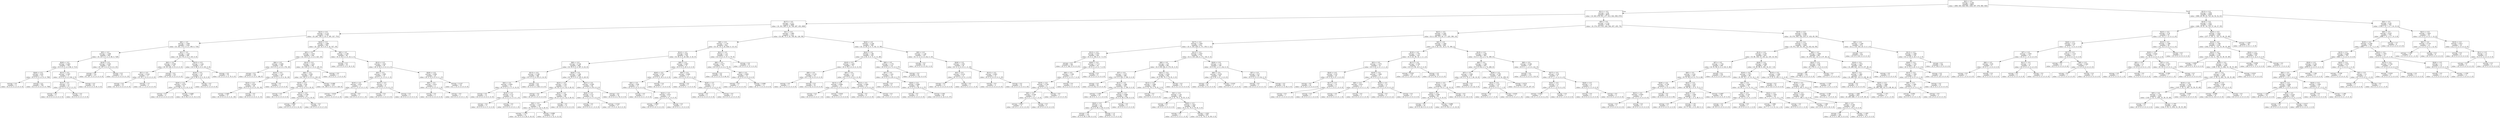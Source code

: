 digraph Tree {
node [shape=box] ;
0 [label="X[2] <= 0.5\nentropy = 3.169\nsamples = 8663\nvalue = [999, 945, 928, 956, 1000, 957, 978, 960, 940]"] ;
1 [label="X[11] <= 0.5\nentropy = 2.94\nsamples = 6635\nvalue = [0, 925, 878, 931, 277, 913, 924, 908, 879]"] ;
0 -> 1 [labeldistance=2.5, labelangle=45, headlabel="True"] ;
2 [label="X[17] <= 0.5\nentropy = 2.511\nsamples = 2889\nvalue = [0, 351, 265, 0, 35, 709, 267, 453, 809]"] ;
1 -> 2 ;
3 [label="X[23] <= 0.5\nentropy = 2.135\nsamples = 1748\nvalue = [0, 283, 190, 0, 10, 0, 185, 327, 753]"] ;
2 -> 3 ;
4 [label="X[8] <= 0.5\nentropy = 1.648\nsamples = 1244\nvalue = [0, 163, 174, 0, 4, 0, 169, 0, 734]"] ;
3 -> 4 ;
5 [label="X[5] <= 0.5\nentropy = 1.009\nsamples = 945\nvalue = [0, 147, 0, 0, 4, 0, 66, 0, 728]"] ;
4 -> 5 ;
6 [label="X[20] <= 0.5\nentropy = 0.463\nsamples = 783\nvalue = [0, 0, 0, 0, 4, 0, 66, 0, 713]"] ;
5 -> 6 ;
7 [label="X[26] <= 0.5\nentropy = 0.05\nsamples = 712\nvalue = [0, 0, 0, 0, 4, 0, 0, 0, 708]"] ;
6 -> 7 ;
8 [label="entropy = 0.0\nsamples = 4\nvalue = [0, 0, 0, 0, 4, 0, 0, 0, 0]"] ;
7 -> 8 ;
9 [label="entropy = 0.0\nsamples = 708\nvalue = [0, 0, 0, 0, 0, 0, 0, 0, 708]"] ;
7 -> 9 ;
10 [label="X[13] <= 0.5\nentropy = 0.367\nsamples = 71\nvalue = [0, 0, 0, 0, 0, 0, 66, 0, 5]"] ;
6 -> 10 ;
11 [label="X[15] <= 0.5\nentropy = 1.0\nsamples = 10\nvalue = [0, 0, 0, 0, 0, 0, 5, 0, 5]"] ;
10 -> 11 ;
12 [label="entropy = 0.0\nsamples = 5\nvalue = [0, 0, 0, 0, 0, 0, 0, 0, 5]"] ;
11 -> 12 ;
13 [label="entropy = 0.0\nsamples = 5\nvalue = [0, 0, 0, 0, 0, 0, 5, 0, 0]"] ;
11 -> 13 ;
14 [label="entropy = 0.0\nsamples = 61\nvalue = [0, 0, 0, 0, 0, 0, 61, 0, 0]"] ;
10 -> 14 ;
15 [label="X[19] <= 0.5\nentropy = 0.445\nsamples = 162\nvalue = [0, 147, 0, 0, 0, 0, 0, 0, 15]"] ;
5 -> 15 ;
16 [label="entropy = 0.0\nsamples = 147\nvalue = [0, 147, 0, 0, 0, 0, 0, 0, 0]"] ;
15 -> 16 ;
17 [label="entropy = 0.0\nsamples = 15\nvalue = [0, 0, 0, 0, 0, 0, 0, 0, 15]"] ;
15 -> 17 ;
18 [label="X[3] <= 0.5\nentropy = 1.323\nsamples = 299\nvalue = [0, 16, 174, 0, 0, 0, 103, 0, 6]"] ;
4 -> 18 ;
19 [label="X[4] <= 0.5\nentropy = 0.508\nsamples = 142\nvalue = [0, 16, 126, 0, 0, 0, 0, 0, 0]"] ;
18 -> 19 ;
20 [label="X[1] <= 0.5\nentropy = 0.323\nsamples = 17\nvalue = [0, 16, 1, 0, 0, 0, 0, 0, 0]"] ;
19 -> 20 ;
21 [label="entropy = 0.0\nsamples = 15\nvalue = [0, 15, 0, 0, 0, 0, 0, 0, 0]"] ;
20 -> 21 ;
22 [label="entropy = 1.0\nsamples = 2\nvalue = [0, 1, 1, 0, 0, 0, 0, 0, 0]"] ;
20 -> 22 ;
23 [label="entropy = 0.0\nsamples = 125\nvalue = [0, 0, 125, 0, 0, 0, 0, 0, 0]"] ;
19 -> 23 ;
24 [label="X[15] <= 0.5\nentropy = 1.102\nsamples = 157\nvalue = [0, 0, 48, 0, 0, 0, 103, 0, 6]"] ;
18 -> 24 ;
25 [label="X[19] <= 0.5\nentropy = 1.27\nsamples = 87\nvalue = [0, 0, 48, 0, 0, 0, 33, 0, 6]"] ;
24 -> 25 ;
26 [label="X[26] <= 0.5\nentropy = 0.975\nsamples = 81\nvalue = [0, 0, 48, 0, 0, 0, 33, 0, 0]"] ;
25 -> 26 ;
27 [label="entropy = 0.0\nsamples = 4\nvalue = [0, 0, 4, 0, 0, 0, 0, 0, 0]"] ;
26 -> 27 ;
28 [label="entropy = 0.985\nsamples = 77\nvalue = [0, 0, 44, 0, 0, 0, 33, 0, 0]"] ;
26 -> 28 ;
29 [label="entropy = 0.0\nsamples = 6\nvalue = [0, 0, 0, 0, 0, 0, 0, 0, 6]"] ;
25 -> 29 ;
30 [label="entropy = 0.0\nsamples = 70\nvalue = [0, 0, 0, 0, 0, 0, 70, 0, 0]"] ;
24 -> 30 ;
31 [label="X[20] <= 0.5\nentropy = 1.468\nsamples = 504\nvalue = [0, 120, 16, 0, 6, 0, 16, 327, 19]"] ;
3 -> 31 ;
32 [label="X[5] <= 0.5\nentropy = 1.074\nsamples = 458\nvalue = [0, 116, 0, 0, 3, 0, 0, 323, 16]"] ;
31 -> 32 ;
33 [label="X[6] <= 0.5\nentropy = 0.489\nsamples = 196\nvalue = [0, 0, 0, 0, 2, 0, 0, 178, 16]"] ;
32 -> 33 ;
34 [label="entropy = 0.0\nsamples = 146\nvalue = [0, 0, 0, 0, 0, 0, 0, 146, 0]"] ;
33 -> 34 ;
35 [label="X[10] <= 0.5\nentropy = 1.124\nsamples = 50\nvalue = [0, 0, 0, 0, 2, 0, 0, 32, 16]"] ;
33 -> 35 ;
36 [label="X[24] <= 0.5\nentropy = 0.918\nsamples = 48\nvalue = [0, 0, 0, 0, 0, 0, 0, 32, 16]"] ;
35 -> 36 ;
37 [label="entropy = 0.987\nsamples = 37\nvalue = [0, 0, 0, 0, 0, 0, 0, 21, 16]"] ;
36 -> 37 ;
38 [label="entropy = 0.0\nsamples = 11\nvalue = [0, 0, 0, 0, 0, 0, 0, 11, 0]"] ;
36 -> 38 ;
39 [label="entropy = 0.0\nsamples = 2\nvalue = [0, 0, 0, 0, 2, 0, 0, 0, 0]"] ;
35 -> 39 ;
40 [label="X[14] <= 0.5\nentropy = 1.023\nsamples = 262\nvalue = [0, 116, 0, 0, 1, 0, 0, 145, 0]"] ;
32 -> 40 ;
41 [label="X[6] <= 0.5\nentropy = 0.991\nsamples = 261\nvalue = [0, 116, 0, 0, 0, 0, 0, 145, 0]"] ;
40 -> 41 ;
42 [label="X[19] <= 0.5\nentropy = 0.84\nsamples = 26\nvalue = [0, 7, 0, 0, 0, 0, 0, 19, 0]"] ;
41 -> 42 ;
43 [label="entropy = 0.0\nsamples = 1\nvalue = [0, 1, 0, 0, 0, 0, 0, 0, 0]"] ;
42 -> 43 ;
44 [label="X[15] <= 0.5\nentropy = 0.795\nsamples = 25\nvalue = [0, 6, 0, 0, 0, 0, 0, 19, 0]"] ;
42 -> 44 ;
45 [label="entropy = 0.881\nsamples = 20\nvalue = [0, 6, 0, 0, 0, 0, 0, 14, 0]"] ;
44 -> 45 ;
46 [label="entropy = 0.0\nsamples = 5\nvalue = [0, 0, 0, 0, 0, 0, 0, 5, 0]"] ;
44 -> 46 ;
47 [label="entropy = 0.996\nsamples = 235\nvalue = [0, 109, 0, 0, 0, 0, 0, 126, 0]"] ;
41 -> 47 ;
48 [label="entropy = 0.0\nsamples = 1\nvalue = [0, 0, 0, 0, 1, 0, 0, 0, 0]"] ;
40 -> 48 ;
49 [label="X[8] <= 0.5\nentropy = 2.186\nsamples = 46\nvalue = [0, 4, 16, 0, 3, 0, 16, 4, 3]"] ;
31 -> 49 ;
50 [label="entropy = 0.0\nsamples = 16\nvalue = [0, 0, 0, 0, 0, 0, 16, 0, 0]"] ;
49 -> 50 ;
51 [label="X[12] <= 0.5\nentropy = 1.923\nsamples = 30\nvalue = [0, 4, 16, 0, 3, 0, 0, 4, 3]"] ;
49 -> 51 ;
52 [label="X[5] <= 0.5\nentropy = 1.895\nsamples = 10\nvalue = [0, 0, 1, 0, 3, 0, 0, 3, 3]"] ;
51 -> 52 ;
53 [label="X[10] <= 0.5\nentropy = 0.811\nsamples = 4\nvalue = [0, 0, 1, 0, 0, 0, 0, 3, 0]"] ;
52 -> 53 ;
54 [label="entropy = 0.918\nsamples = 3\nvalue = [0, 0, 1, 0, 0, 0, 0, 2, 0]"] ;
53 -> 54 ;
55 [label="entropy = 0.0\nsamples = 1\nvalue = [0, 0, 0, 0, 0, 0, 0, 1, 0]"] ;
53 -> 55 ;
56 [label="X[15] <= 0.5\nentropy = 1.0\nsamples = 6\nvalue = [0, 0, 0, 0, 3, 0, 0, 0, 3]"] ;
52 -> 56 ;
57 [label="entropy = 0.0\nsamples = 3\nvalue = [0, 0, 0, 0, 3, 0, 0, 0, 0]"] ;
56 -> 57 ;
58 [label="entropy = 0.0\nsamples = 3\nvalue = [0, 0, 0, 0, 0, 0, 0, 0, 3]"] ;
56 -> 58 ;
59 [label="X[26] <= 0.5\nentropy = 0.992\nsamples = 20\nvalue = [0, 4, 15, 0, 0, 0, 0, 1, 0]"] ;
51 -> 59 ;
60 [label="X[9] <= 0.5\nentropy = 0.811\nsamples = 4\nvalue = [0, 3, 0, 0, 0, 0, 0, 1, 0]"] ;
59 -> 60 ;
61 [label="entropy = 0.0\nsamples = 3\nvalue = [0, 3, 0, 0, 0, 0, 0, 0, 0]"] ;
60 -> 61 ;
62 [label="entropy = 0.0\nsamples = 1\nvalue = [0, 0, 0, 0, 0, 0, 0, 1, 0]"] ;
60 -> 62 ;
63 [label="entropy = 0.337\nsamples = 16\nvalue = [0, 1, 15, 0, 0, 0, 0, 0, 0]"] ;
59 -> 63 ;
64 [label="X[1] <= 0.5\nentropy = 1.885\nsamples = 1141\nvalue = [0, 68, 75, 0, 25, 709, 82, 126, 56]"] ;
2 -> 64 ;
65 [label="X[9] <= 0.5\nentropy = 1.176\nsamples = 841\nvalue = [0, 55, 10, 0, 25, 638, 0, 113, 0]"] ;
64 -> 65 ;
66 [label="X[14] <= 0.5\nentropy = 0.94\nsamples = 726\nvalue = [0, 55, 2, 0, 25, 601, 0, 43, 0]"] ;
65 -> 66 ;
67 [label="X[8] <= 0.5\nentropy = 0.726\nsamples = 695\nvalue = [0, 55, 0, 0, 0, 597, 0, 43, 0]"] ;
66 -> 67 ;
68 [label="X[13] <= 0.5\nentropy = 0.188\nsamples = 486\nvalue = [0, 0, 0, 0, 0, 472, 0, 14, 0]"] ;
67 -> 68 ;
69 [label="X[4] <= 0.5\nentropy = 0.993\nsamples = 31\nvalue = [0, 0, 0, 0, 0, 17, 0, 14, 0]"] ;
68 -> 69 ;
70 [label="entropy = 0.0\nsamples = 13\nvalue = [0, 0, 0, 0, 0, 0, 0, 13, 0]"] ;
69 -> 70 ;
71 [label="X[19] <= 0.5\nentropy = 0.31\nsamples = 18\nvalue = [0, 0, 0, 0, 0, 17, 0, 1, 0]"] ;
69 -> 71 ;
72 [label="entropy = 0.0\nsamples = 17\nvalue = [0, 0, 0, 0, 0, 17, 0, 0, 0]"] ;
71 -> 72 ;
73 [label="entropy = 0.0\nsamples = 1\nvalue = [0, 0, 0, 0, 0, 0, 0, 1, 0]"] ;
71 -> 73 ;
74 [label="entropy = 0.0\nsamples = 455\nvalue = [0, 0, 0, 0, 0, 455, 0, 0, 0]"] ;
68 -> 74 ;
75 [label="X[20] <= 0.5\nentropy = 1.346\nsamples = 209\nvalue = [0, 55, 0, 0, 0, 125, 0, 29, 0]"] ;
67 -> 75 ;
76 [label="X[23] <= 0.5\nentropy = 1.527\nsamples = 115\nvalue = [0, 54, 0, 0, 0, 32, 0, 29, 0]"] ;
75 -> 76 ;
77 [label="entropy = 0.0\nsamples = 27\nvalue = [0, 27, 0, 0, 0, 0, 0, 0, 0]"] ;
76 -> 77 ;
78 [label="X[25] <= 0.5\nentropy = 1.581\nsamples = 88\nvalue = [0, 27, 0, 0, 0, 32, 0, 29, 0]"] ;
76 -> 78 ;
79 [label="X[4] <= 0.5\nentropy = 1.518\nsamples = 76\nvalue = [0, 15, 0, 0, 0, 32, 0, 29, 0]"] ;
78 -> 79 ;
80 [label="entropy = 1.574\nsamples = 51\nvalue = [0, 15, 0, 0, 0, 20, 0, 16, 0]"] ;
79 -> 80 ;
81 [label="entropy = 0.999\nsamples = 25\nvalue = [0, 0, 0, 0, 0, 12, 0, 13, 0]"] ;
79 -> 81 ;
82 [label="entropy = 0.0\nsamples = 12\nvalue = [0, 12, 0, 0, 0, 0, 0, 0, 0]"] ;
78 -> 82 ;
83 [label="X[21] <= 0.5\nentropy = 0.085\nsamples = 94\nvalue = [0, 1, 0, 0, 0, 93, 0, 0, 0]"] ;
75 -> 83 ;
84 [label="X[26] <= 0.5\nentropy = 0.31\nsamples = 18\nvalue = [0, 1, 0, 0, 0, 17, 0, 0, 0]"] ;
83 -> 84 ;
85 [label="entropy = 0.0\nsamples = 1\nvalue = [0, 0, 0, 0, 0, 1, 0, 0, 0]"] ;
84 -> 85 ;
86 [label="entropy = 0.323\nsamples = 17\nvalue = [0, 1, 0, 0, 0, 16, 0, 0, 0]"] ;
84 -> 86 ;
87 [label="entropy = 0.0\nsamples = 76\nvalue = [0, 0, 0, 0, 0, 76, 0, 0, 0]"] ;
83 -> 87 ;
88 [label="X[8] <= 0.5\nentropy = 0.887\nsamples = 31\nvalue = [0, 0, 2, 0, 25, 4, 0, 0, 0]"] ;
66 -> 88 ;
89 [label="X[20] <= 0.5\nentropy = 0.722\nsamples = 20\nvalue = [0, 0, 0, 0, 16, 4, 0, 0, 0]"] ;
88 -> 89 ;
90 [label="X[4] <= 0.5\nentropy = 0.89\nsamples = 13\nvalue = [0, 0, 0, 0, 9, 4, 0, 0, 0]"] ;
89 -> 90 ;
91 [label="entropy = 0.0\nsamples = 1\nvalue = [0, 0, 0, 0, 0, 1, 0, 0, 0]"] ;
90 -> 91 ;
92 [label="X[22] <= 0.5\nentropy = 0.811\nsamples = 12\nvalue = [0, 0, 0, 0, 9, 3, 0, 0, 0]"] ;
90 -> 92 ;
93 [label="entropy = 0.845\nsamples = 11\nvalue = [0, 0, 0, 0, 8, 3, 0, 0, 0]"] ;
92 -> 93 ;
94 [label="entropy = 0.0\nsamples = 1\nvalue = [0, 0, 0, 0, 1, 0, 0, 0, 0]"] ;
92 -> 94 ;
95 [label="entropy = 0.0\nsamples = 7\nvalue = [0, 0, 0, 0, 7, 0, 0, 0, 0]"] ;
89 -> 95 ;
96 [label="X[5] <= 0.5\nentropy = 0.684\nsamples = 11\nvalue = [0, 0, 2, 0, 9, 0, 0, 0, 0]"] ;
88 -> 96 ;
97 [label="entropy = 0.0\nsamples = 7\nvalue = [0, 0, 0, 0, 7, 0, 0, 0, 0]"] ;
96 -> 97 ;
98 [label="X[26] <= 0.5\nentropy = 1.0\nsamples = 4\nvalue = [0, 0, 2, 0, 2, 0, 0, 0, 0]"] ;
96 -> 98 ;
99 [label="entropy = 0.0\nsamples = 2\nvalue = [0, 0, 2, 0, 0, 0, 0, 0, 0]"] ;
98 -> 99 ;
100 [label="entropy = 0.0\nsamples = 2\nvalue = [0, 0, 0, 0, 2, 0, 0, 0, 0]"] ;
98 -> 100 ;
101 [label="X[21] <= 0.5\nentropy = 1.23\nsamples = 115\nvalue = [0, 0, 8, 0, 0, 37, 0, 70, 0]"] ;
65 -> 101 ;
102 [label="X[8] <= 0.5\nentropy = 0.477\nsamples = 78\nvalue = [0, 0, 8, 0, 0, 0, 0, 70, 0]"] ;
101 -> 102 ;
103 [label="entropy = 0.0\nsamples = 64\nvalue = [0, 0, 0, 0, 0, 0, 0, 64, 0]"] ;
102 -> 103 ;
104 [label="X[4] <= 0.5\nentropy = 0.985\nsamples = 14\nvalue = [0, 0, 8, 0, 0, 0, 0, 6, 0]"] ;
102 -> 104 ;
105 [label="entropy = 0.0\nsamples = 1\nvalue = [0, 0, 1, 0, 0, 0, 0, 0, 0]"] ;
104 -> 105 ;
106 [label="entropy = 0.996\nsamples = 13\nvalue = [0, 0, 7, 0, 0, 0, 0, 6, 0]"] ;
104 -> 106 ;
107 [label="entropy = 0.0\nsamples = 37\nvalue = [0, 0, 0, 0, 0, 37, 0, 0, 0]"] ;
101 -> 107 ;
108 [label="X[20] <= 0.5\nentropy = 2.326\nsamples = 300\nvalue = [0, 13, 65, 0, 0, 71, 82, 13, 56]"] ;
64 -> 108 ;
109 [label="X[22] <= 0.5\nentropy = 1.88\nsamples = 193\nvalue = [0, 2, 61, 0, 0, 71, 0, 13, 46]"] ;
108 -> 109 ;
110 [label="X[18] <= 0.5\nentropy = 1.283\nsamples = 79\nvalue = [0, 2, 55, 0, 0, 0, 0, 13, 9]"] ;
109 -> 110 ;
111 [label="X[8] <= 0.5\nentropy = 0.135\nsamples = 53\nvalue = [0, 1, 52, 0, 0, 0, 0, 0, 0]"] ;
110 -> 111 ;
112 [label="entropy = 0.0\nsamples = 1\nvalue = [0, 1, 0, 0, 0, 0, 0, 0, 0]"] ;
111 -> 112 ;
113 [label="entropy = 0.0\nsamples = 52\nvalue = [0, 0, 52, 0, 0, 0, 0, 0, 0]"] ;
111 -> 113 ;
114 [label="X[5] <= 0.5\nentropy = 1.57\nsamples = 26\nvalue = [0, 1, 3, 0, 0, 0, 0, 13, 9]"] ;
110 -> 114 ;
115 [label="X[13] <= 0.5\nentropy = 0.696\nsamples = 16\nvalue = [0, 0, 3, 0, 0, 0, 0, 13, 0]"] ;
114 -> 115 ;
116 [label="entropy = 0.0\nsamples = 7\nvalue = [0, 0, 0, 0, 0, 0, 0, 7, 0]"] ;
115 -> 116 ;
117 [label="entropy = 0.918\nsamples = 9\nvalue = [0, 0, 3, 0, 0, 0, 0, 6, 0]"] ;
115 -> 117 ;
118 [label="X[12] <= 0.5\nentropy = 0.469\nsamples = 10\nvalue = [0, 1, 0, 0, 0, 0, 0, 0, 9]"] ;
114 -> 118 ;
119 [label="entropy = 0.0\nsamples = 9\nvalue = [0, 0, 0, 0, 0, 0, 0, 0, 9]"] ;
118 -> 119 ;
120 [label="entropy = 0.0\nsamples = 1\nvalue = [0, 1, 0, 0, 0, 0, 0, 0, 0]"] ;
118 -> 120 ;
121 [label="X[9] <= 0.5\nentropy = 1.176\nsamples = 114\nvalue = [0, 0, 6, 0, 0, 71, 0, 0, 37]"] ;
109 -> 121 ;
122 [label="X[7] <= 0.5\nentropy = 1.321\nsamples = 72\nvalue = [0, 0, 6, 0, 0, 29, 0, 0, 37]"] ;
121 -> 122 ;
123 [label="entropy = 0.0\nsamples = 6\nvalue = [0, 0, 6, 0, 0, 0, 0, 0, 0]"] ;
122 -> 123 ;
124 [label="X[26] <= 0.5\nentropy = 0.989\nsamples = 66\nvalue = [0, 0, 0, 0, 0, 29, 0, 0, 37]"] ;
122 -> 124 ;
125 [label="entropy = 0.0\nsamples = 6\nvalue = [0, 0, 0, 0, 0, 6, 0, 0, 0]"] ;
124 -> 125 ;
126 [label="entropy = 0.96\nsamples = 60\nvalue = [0, 0, 0, 0, 0, 23, 0, 0, 37]"] ;
124 -> 126 ;
127 [label="entropy = 0.0\nsamples = 42\nvalue = [0, 0, 0, 0, 0, 42, 0, 0, 0]"] ;
121 -> 127 ;
128 [label="X[9] <= 0.5\nentropy = 1.128\nsamples = 107\nvalue = [0, 11, 4, 0, 0, 0, 82, 0, 10]"] ;
108 -> 128 ;
129 [label="entropy = 0.0\nsamples = 81\nvalue = [0, 0, 0, 0, 0, 0, 81, 0, 0]"] ;
128 -> 129 ;
130 [label="X[26] <= 0.5\nentropy = 1.651\nsamples = 26\nvalue = [0, 11, 4, 0, 0, 0, 1, 0, 10]"] ;
128 -> 130 ;
131 [label="X[3] <= 0.5\nentropy = 0.414\nsamples = 12\nvalue = [0, 11, 0, 0, 0, 0, 1, 0, 0]"] ;
130 -> 131 ;
132 [label="entropy = 0.0\nsamples = 11\nvalue = [0, 11, 0, 0, 0, 0, 0, 0, 0]"] ;
131 -> 132 ;
133 [label="entropy = 0.0\nsamples = 1\nvalue = [0, 0, 0, 0, 0, 0, 1, 0, 0]"] ;
131 -> 133 ;
134 [label="X[13] <= 0.5\nentropy = 0.863\nsamples = 14\nvalue = [0, 0, 4, 0, 0, 0, 0, 0, 10]"] ;
130 -> 134 ;
135 [label="entropy = 0.0\nsamples = 4\nvalue = [0, 0, 4, 0, 0, 0, 0, 0, 0]"] ;
134 -> 135 ;
136 [label="entropy = 0.0\nsamples = 10\nvalue = [0, 0, 0, 0, 0, 0, 0, 0, 10]"] ;
134 -> 136 ;
137 [label="X[5] <= 0.5\nentropy = 2.742\nsamples = 3746\nvalue = [0, 574, 613, 931, 242, 204, 657, 455, 70]"] ;
1 -> 137 ;
138 [label="X[23] <= 0.5\nentropy = 2.281\nsamples = 1578\nvalue = [0, 0, 169, 579, 24, 177, 225, 390, 14]"] ;
137 -> 138 ;
139 [label="X[17] <= 0.5\nentropy = 1.945\nsamples = 912\nvalue = [0, 0, 145, 428, 6, 171, 150, 0, 12]"] ;
138 -> 139 ;
140 [label="X[12] <= 0.5\nentropy = 0.557\nsamples = 202\nvalue = [0, 0, 2, 184, 0, 0, 7, 0, 9]"] ;
139 -> 140 ;
141 [label="entropy = 0.0\nsamples = 182\nvalue = [0, 0, 0, 182, 0, 0, 0, 0, 0]"] ;
140 -> 141 ;
142 [label="X[26] <= 0.5\nentropy = 1.713\nsamples = 20\nvalue = [0, 0, 2, 2, 0, 0, 7, 0, 9]"] ;
140 -> 142 ;
143 [label="X[8] <= 0.5\nentropy = 1.309\nsamples = 11\nvalue = [0, 0, 2, 2, 0, 0, 7, 0, 0]"] ;
142 -> 143 ;
144 [label="X[18] <= 0.5\nentropy = 0.764\nsamples = 9\nvalue = [0, 0, 0, 2, 0, 0, 7, 0, 0]"] ;
143 -> 144 ;
145 [label="X[6] <= 0.5\nentropy = 0.544\nsamples = 8\nvalue = [0, 0, 0, 1, 0, 0, 7, 0, 0]"] ;
144 -> 145 ;
146 [label="entropy = 0.811\nsamples = 4\nvalue = [0, 0, 0, 1, 0, 0, 3, 0, 0]"] ;
145 -> 146 ;
147 [label="entropy = 0.0\nsamples = 4\nvalue = [0, 0, 0, 0, 0, 0, 4, 0, 0]"] ;
145 -> 147 ;
148 [label="entropy = 0.0\nsamples = 1\nvalue = [0, 0, 0, 1, 0, 0, 0, 0, 0]"] ;
144 -> 148 ;
149 [label="entropy = 0.0\nsamples = 2\nvalue = [0, 0, 2, 0, 0, 0, 0, 0, 0]"] ;
143 -> 149 ;
150 [label="entropy = 0.0\nsamples = 9\nvalue = [0, 0, 0, 0, 0, 0, 0, 0, 9]"] ;
142 -> 150 ;
151 [label="X[13] <= 0.5\nentropy = 2.047\nsamples = 710\nvalue = [0, 0, 143, 244, 6, 171, 143, 0, 3]"] ;
139 -> 151 ;
152 [label="X[8] <= 0.5\nentropy = 1.87\nsamples = 561\nvalue = [0, 0, 62, 242, 6, 170, 81, 0, 0]"] ;
151 -> 152 ;
153 [label="X[7] <= 0.5\nentropy = 1.037\nsamples = 266\nvalue = [0, 0, 0, 163, 3, 100, 0, 0, 0]"] ;
152 -> 153 ;
154 [label="entropy = 0.0\nsamples = 62\nvalue = [0, 0, 0, 62, 0, 0, 0, 0, 0]"] ;
153 -> 154 ;
155 [label="X[12] <= 0.5\nentropy = 1.096\nsamples = 204\nvalue = [0, 0, 0, 101, 3, 100, 0, 0, 0]"] ;
153 -> 155 ;
156 [label="entropy = 1.053\nsamples = 15\nvalue = [0, 0, 0, 11, 3, 1, 0, 0, 0]"] ;
155 -> 156 ;
157 [label="X[25] <= 0.5\nentropy = 0.998\nsamples = 189\nvalue = [0, 0, 0, 90, 0, 99, 0, 0, 0]"] ;
155 -> 157 ;
158 [label="X[20] <= 0.5\nentropy = 1.0\nsamples = 184\nvalue = [0, 0, 0, 90, 0, 94, 0, 0, 0]"] ;
157 -> 158 ;
159 [label="entropy = 1.0\nsamples = 174\nvalue = [0, 0, 0, 85, 0, 89, 0, 0, 0]"] ;
158 -> 159 ;
160 [label="entropy = 1.0\nsamples = 10\nvalue = [0, 0, 0, 5, 0, 5, 0, 0, 0]"] ;
158 -> 160 ;
161 [label="entropy = 0.0\nsamples = 5\nvalue = [0, 0, 0, 0, 0, 5, 0, 0, 0]"] ;
157 -> 161 ;
162 [label="X[21] <= 0.5\nentropy = 2.054\nsamples = 295\nvalue = [0, 0, 62, 79, 3, 70, 81, 0, 0]"] ;
152 -> 162 ;
163 [label="X[12] <= 0.5\nentropy = 1.988\nsamples = 264\nvalue = [0, 0, 31, 79, 3, 70, 81, 0, 0]"] ;
162 -> 163 ;
164 [label="entropy = 0.0\nsamples = 3\nvalue = [0, 0, 0, 0, 3, 0, 0, 0, 0]"] ;
163 -> 164 ;
165 [label="X[1] <= 0.5\nentropy = 1.92\nsamples = 261\nvalue = [0, 0, 31, 79, 0, 70, 81, 0, 0]"] ;
163 -> 165 ;
166 [label="entropy = 0.0\nsamples = 3\nvalue = [0, 0, 0, 3, 0, 0, 0, 0, 0]"] ;
165 -> 166 ;
167 [label="X[26] <= 0.5\nentropy = 1.922\nsamples = 258\nvalue = [0, 0, 31, 76, 0, 70, 81, 0, 0]"] ;
165 -> 167 ;
168 [label="entropy = 0.0\nsamples = 1\nvalue = [0, 0, 0, 0, 0, 0, 1, 0, 0]"] ;
167 -> 168 ;
169 [label="entropy = 1.923\nsamples = 257\nvalue = [0, 0, 31, 76, 0, 70, 80, 0, 0]"] ;
167 -> 169 ;
170 [label="entropy = 0.0\nsamples = 31\nvalue = [0, 0, 31, 0, 0, 0, 0, 0, 0]"] ;
162 -> 170 ;
171 [label="X[20] <= 0.5\nentropy = 1.25\nsamples = 149\nvalue = [0, 0, 81, 2, 0, 1, 62, 0, 3]"] ;
151 -> 171 ;
172 [label="X[6] <= 0.5\nentropy = 0.255\nsamples = 84\nvalue = [0, 0, 81, 2, 0, 1, 0, 0, 0]"] ;
171 -> 172 ;
173 [label="entropy = 0.0\nsamples = 81\nvalue = [0, 0, 81, 0, 0, 0, 0, 0, 0]"] ;
172 -> 173 ;
174 [label="entropy = 0.918\nsamples = 3\nvalue = [0, 0, 0, 2, 0, 1, 0, 0, 0]"] ;
172 -> 174 ;
175 [label="X[7] <= 0.5\nentropy = 0.27\nsamples = 65\nvalue = [0, 0, 0, 0, 0, 0, 62, 0, 3]"] ;
171 -> 175 ;
176 [label="entropy = 0.0\nsamples = 3\nvalue = [0, 0, 0, 0, 0, 0, 0, 0, 3]"] ;
175 -> 176 ;
177 [label="entropy = 0.0\nsamples = 62\nvalue = [0, 0, 0, 0, 0, 0, 62, 0, 0]"] ;
175 -> 177 ;
178 [label="X[0] <= 0.5\nentropy = 1.692\nsamples = 666\nvalue = [0, 0, 24, 151, 18, 6, 75, 390, 2]"] ;
138 -> 178 ;
179 [label="X[19] <= 0.5\nentropy = 1.753\nsamples = 104\nvalue = [0, 0, 23, 58, 16, 1, 3, 1, 2]"] ;
178 -> 179 ;
180 [label="X[3] <= 0.5\nentropy = 1.475\nsamples = 32\nvalue = [0, 0, 23, 2, 0, 1, 3, 1, 2]"] ;
179 -> 180 ;
181 [label="X[24] <= 0.5\nentropy = 0.25\nsamples = 24\nvalue = [0, 0, 23, 0, 0, 1, 0, 0, 0]"] ;
180 -> 181 ;
182 [label="entropy = 0.0\nsamples = 22\nvalue = [0, 0, 22, 0, 0, 0, 0, 0, 0]"] ;
181 -> 182 ;
183 [label="X[17] <= 0.5\nentropy = 1.0\nsamples = 2\nvalue = [0, 0, 1, 0, 0, 1, 0, 0, 0]"] ;
181 -> 183 ;
184 [label="entropy = 0.0\nsamples = 1\nvalue = [0, 0, 1, 0, 0, 0, 0, 0, 0]"] ;
183 -> 184 ;
185 [label="entropy = 0.0\nsamples = 1\nvalue = [0, 0, 0, 0, 0, 1, 0, 0, 0]"] ;
183 -> 185 ;
186 [label="X[18] <= 0.5\nentropy = 1.906\nsamples = 8\nvalue = [0, 0, 0, 2, 0, 0, 3, 1, 2]"] ;
180 -> 186 ;
187 [label="X[8] <= 0.5\nentropy = 0.811\nsamples = 4\nvalue = [0, 0, 0, 0, 0, 0, 3, 1, 0]"] ;
186 -> 187 ;
188 [label="entropy = 0.0\nsamples = 1\nvalue = [0, 0, 0, 0, 0, 0, 0, 1, 0]"] ;
187 -> 188 ;
189 [label="entropy = 0.0\nsamples = 3\nvalue = [0, 0, 0, 0, 0, 0, 3, 0, 0]"] ;
187 -> 189 ;
190 [label="X[16] <= 0.5\nentropy = 1.0\nsamples = 4\nvalue = [0, 0, 0, 2, 0, 0, 0, 0, 2]"] ;
186 -> 190 ;
191 [label="entropy = 0.0\nsamples = 2\nvalue = [0, 0, 0, 0, 0, 0, 0, 0, 2]"] ;
190 -> 191 ;
192 [label="entropy = 0.0\nsamples = 2\nvalue = [0, 0, 0, 2, 0, 0, 0, 0, 0]"] ;
190 -> 192 ;
193 [label="X[17] <= 0.5\nentropy = 0.764\nsamples = 72\nvalue = [0, 0, 0, 56, 16, 0, 0, 0, 0]"] ;
179 -> 193 ;
194 [label="entropy = 0.503\nsamples = 18\nvalue = [0, 0, 0, 2, 16, 0, 0, 0, 0]"] ;
193 -> 194 ;
195 [label="entropy = 0.0\nsamples = 54\nvalue = [0, 0, 0, 54, 0, 0, 0, 0, 0]"] ;
193 -> 195 ;
196 [label="X[19] <= 0.5\nentropy = 1.282\nsamples = 562\nvalue = [0, 0, 1, 93, 2, 5, 72, 389, 0]"] ;
178 -> 196 ;
197 [label="X[8] <= 0.5\nentropy = 1.384\nsamples = 435\nvalue = [0, 0, 0, 92, 0, 3, 72, 268, 0]"] ;
196 -> 197 ;
198 [label="X[7] <= 0.5\nentropy = 1.299\nsamples = 130\nvalue = [0, 0, 0, 79, 0, 1, 40, 10, 0]"] ;
197 -> 198 ;
199 [label="X[14] <= 0.5\nentropy = 1.141\nsamples = 108\nvalue = [0, 0, 0, 79, 0, 1, 18, 10, 0]"] ;
198 -> 199 ;
200 [label="X[26] <= 0.5\nentropy = 0.589\nsamples = 90\nvalue = [0, 0, 0, 79, 0, 1, 0, 10, 0]"] ;
199 -> 200 ;
201 [label="entropy = 0.0\nsamples = 20\nvalue = [0, 0, 0, 20, 0, 0, 0, 0, 0]"] ;
200 -> 201 ;
202 [label="entropy = 0.696\nsamples = 70\nvalue = [0, 0, 0, 59, 0, 1, 0, 10, 0]"] ;
200 -> 202 ;
203 [label="entropy = 0.0\nsamples = 18\nvalue = [0, 0, 0, 0, 0, 0, 18, 0, 0]"] ;
199 -> 203 ;
204 [label="entropy = 0.0\nsamples = 22\nvalue = [0, 0, 0, 0, 0, 0, 22, 0, 0]"] ;
198 -> 204 ;
205 [label="X[26] <= 0.5\nentropy = 0.787\nsamples = 305\nvalue = [0, 0, 0, 13, 0, 2, 32, 258, 0]"] ;
197 -> 205 ;
206 [label="X[24] <= 0.5\nentropy = 1.157\nsamples = 10\nvalue = [0, 0, 0, 0, 0, 2, 7, 1, 0]"] ;
205 -> 206 ;
207 [label="entropy = 0.0\nsamples = 7\nvalue = [0, 0, 0, 0, 0, 0, 7, 0, 0]"] ;
206 -> 207 ;
208 [label="entropy = 0.918\nsamples = 3\nvalue = [0, 0, 0, 0, 0, 2, 0, 1, 0]"] ;
206 -> 208 ;
209 [label="entropy = 0.674\nsamples = 295\nvalue = [0, 0, 0, 13, 0, 0, 25, 257, 0]"] ;
205 -> 209 ;
210 [label="X[8] <= 0.5\nentropy = 0.365\nsamples = 127\nvalue = [0, 0, 1, 1, 2, 2, 0, 121, 0]"] ;
196 -> 210 ;
211 [label="entropy = 0.0\nsamples = 119\nvalue = [0, 0, 0, 0, 0, 0, 0, 119, 0]"] ;
210 -> 211 ;
212 [label="X[17] <= 0.5\nentropy = 2.25\nsamples = 8\nvalue = [0, 0, 1, 1, 2, 2, 0, 2, 0]"] ;
210 -> 212 ;
213 [label="X[16] <= 0.5\nentropy = 1.5\nsamples = 4\nvalue = [0, 0, 1, 1, 0, 0, 0, 2, 0]"] ;
212 -> 213 ;
214 [label="entropy = 0.918\nsamples = 3\nvalue = [0, 0, 1, 0, 0, 0, 0, 2, 0]"] ;
213 -> 214 ;
215 [label="entropy = 0.0\nsamples = 1\nvalue = [0, 0, 0, 1, 0, 0, 0, 0, 0]"] ;
213 -> 215 ;
216 [label="X[26] <= 0.5\nentropy = 1.0\nsamples = 4\nvalue = [0, 0, 0, 0, 2, 2, 0, 0, 0]"] ;
212 -> 216 ;
217 [label="entropy = 0.0\nsamples = 2\nvalue = [0, 0, 0, 0, 0, 2, 0, 0, 0]"] ;
216 -> 217 ;
218 [label="entropy = 0.0\nsamples = 2\nvalue = [0, 0, 0, 0, 2, 0, 0, 0, 0]"] ;
216 -> 218 ;
219 [label="X[19] <= 0.5\nentropy = 2.566\nsamples = 2168\nvalue = [0, 574, 444, 352, 218, 27, 432, 65, 56]"] ;
137 -> 219 ;
220 [label="X[12] <= 0.5\nentropy = 2.376\nsamples = 1696\nvalue = [0, 572, 325, 34, 193, 22, 432, 62, 56]"] ;
219 -> 220 ;
221 [label="X[14] <= 0.5\nentropy = 2.357\nsamples = 835\nvalue = [0, 96, 104, 15, 193, 22, 335, 16, 54]"] ;
220 -> 221 ;
222 [label="X[7] <= 0.5\nentropy = 1.702\nsamples = 490\nvalue = [0, 51, 64, 6, 0, 4, 310, 9, 46]"] ;
221 -> 222 ;
223 [label="X[0] <= 0.5\nentropy = 2.321\nsamples = 255\nvalue = [0, 51, 64, 6, 0, 4, 75, 9, 46]"] ;
222 -> 223 ;
224 [label="X[26] <= 0.5\nentropy = 0.756\nsamples = 53\nvalue = [0, 3, 0, 5, 0, 0, 0, 0, 45]"] ;
223 -> 224 ;
225 [label="X[23] <= 0.5\nentropy = 0.954\nsamples = 8\nvalue = [0, 3, 0, 5, 0, 0, 0, 0, 0]"] ;
224 -> 225 ;
226 [label="entropy = 0.0\nsamples = 3\nvalue = [0, 3, 0, 0, 0, 0, 0, 0, 0]"] ;
225 -> 226 ;
227 [label="entropy = 0.0\nsamples = 5\nvalue = [0, 0, 0, 5, 0, 0, 0, 0, 0]"] ;
225 -> 227 ;
228 [label="entropy = 0.0\nsamples = 45\nvalue = [0, 0, 0, 0, 0, 0, 0, 0, 45]"] ;
224 -> 228 ;
229 [label="X[22] <= 0.5\nentropy = 1.937\nsamples = 202\nvalue = [0, 48, 64, 1, 0, 4, 75, 9, 1]"] ;
223 -> 229 ;
230 [label="X[26] <= 0.5\nentropy = 1.905\nsamples = 144\nvalue = [0, 17, 64, 1, 0, 4, 48, 9, 1]"] ;
229 -> 230 ;
231 [label="entropy = 0.0\nsamples = 2\nvalue = [0, 0, 0, 0, 0, 0, 2, 0, 0]"] ;
230 -> 231 ;
232 [label="entropy = 1.91\nsamples = 142\nvalue = [0, 17, 64, 1, 0, 4, 46, 9, 1]"] ;
230 -> 232 ;
233 [label="entropy = 0.997\nsamples = 58\nvalue = [0, 31, 0, 0, 0, 0, 27, 0, 0]"] ;
229 -> 233 ;
234 [label="entropy = 0.0\nsamples = 235\nvalue = [0, 0, 0, 0, 0, 0, 235, 0, 0]"] ;
222 -> 234 ;
235 [label="X[26] <= 0.5\nentropy = 2.086\nsamples = 345\nvalue = [0, 45, 40, 9, 193, 18, 25, 7, 8]"] ;
221 -> 235 ;
236 [label="X[16] <= 0.5\nentropy = 1.971\nsamples = 88\nvalue = [0, 40, 19, 1, 0, 13, 14, 1, 0]"] ;
235 -> 236 ;
237 [label="X[8] <= 0.5\nentropy = 1.639\nsamples = 70\nvalue = [0, 40, 1, 1, 0, 13, 14, 1, 0]"] ;
236 -> 237 ;
238 [label="X[0] <= 0.5\nentropy = 0.191\nsamples = 34\nvalue = [0, 33, 0, 0, 0, 0, 1, 0, 0]"] ;
237 -> 238 ;
239 [label="entropy = 0.0\nsamples = 33\nvalue = [0, 33, 0, 0, 0, 0, 0, 0, 0]"] ;
238 -> 239 ;
240 [label="entropy = 0.0\nsamples = 1\nvalue = [0, 0, 0, 0, 0, 0, 1, 0, 0]"] ;
238 -> 240 ;
241 [label="X[22] <= 0.5\nentropy = 1.952\nsamples = 36\nvalue = [0, 7, 1, 1, 0, 13, 13, 1, 0]"] ;
237 -> 241 ;
242 [label="entropy = 1.964\nsamples = 35\nvalue = [0, 7, 1, 1, 0, 13, 12, 1, 0]"] ;
241 -> 242 ;
243 [label="entropy = 0.0\nsamples = 1\nvalue = [0, 0, 0, 0, 0, 0, 1, 0, 0]"] ;
241 -> 243 ;
244 [label="entropy = 0.0\nsamples = 18\nvalue = [0, 0, 18, 0, 0, 0, 0, 0, 0]"] ;
236 -> 244 ;
245 [label="X[15] <= 0.5\nentropy = 1.459\nsamples = 257\nvalue = [0, 5, 21, 8, 193, 5, 11, 6, 8]"] ;
235 -> 245 ;
246 [label="X[18] <= 0.5\nentropy = 1.163\nsamples = 235\nvalue = [0, 5, 8, 5, 193, 5, 10, 6, 3]"] ;
245 -> 246 ;
247 [label="X[23] <= 0.5\nentropy = 0.657\nsamples = 207\nvalue = [0, 3, 0, 3, 186, 5, 10, 0, 0]"] ;
246 -> 247 ;
248 [label="entropy = 1.404\nsamples = 25\nvalue = [0, 3, 0, 0, 12, 0, 10, 0, 0]"] ;
247 -> 248 ;
249 [label="X[6] <= 0.5\nentropy = 0.302\nsamples = 182\nvalue = [0, 0, 0, 3, 174, 5, 0, 0, 0]"] ;
247 -> 249 ;
250 [label="entropy = 0.0\nsamples = 160\nvalue = [0, 0, 0, 0, 160, 0, 0, 0, 0]"] ;
249 -> 250 ;
251 [label="entropy = 1.293\nsamples = 22\nvalue = [0, 0, 0, 3, 14, 5, 0, 0, 0]"] ;
249 -> 251 ;
252 [label="entropy = 2.382\nsamples = 28\nvalue = [0, 2, 8, 2, 7, 0, 0, 6, 3]"] ;
246 -> 252 ;
253 [label="entropy = 1.529\nsamples = 22\nvalue = [0, 0, 13, 3, 0, 0, 1, 0, 5]"] ;
245 -> 253 ;
254 [label="X[8] <= 0.5\nentropy = 1.699\nsamples = 861\nvalue = [0, 476, 221, 19, 0, 0, 97, 46, 2]"] ;
220 -> 254 ;
255 [label="X[22] <= 0.5\nentropy = 0.05\nsamples = 179\nvalue = [0, 178, 0, 1, 0, 0, 0, 0, 0]"] ;
254 -> 255 ;
256 [label="entropy = 0.0\nsamples = 178\nvalue = [0, 178, 0, 0, 0, 0, 0, 0, 0]"] ;
255 -> 256 ;
257 [label="entropy = 0.0\nsamples = 1\nvalue = [0, 0, 0, 1, 0, 0, 0, 0, 0]"] ;
255 -> 257 ;
258 [label="X[16] <= 0.5\nentropy = 1.874\nsamples = 682\nvalue = [0, 298, 221, 18, 0, 0, 97, 46, 2]"] ;
254 -> 258 ;
259 [label="X[23] <= 0.5\nentropy = 1.861\nsamples = 673\nvalue = [0, 298, 221, 18, 0, 0, 88, 46, 2]"] ;
258 -> 259 ;
260 [label="entropy = 0.0\nsamples = 15\nvalue = [0, 0, 15, 0, 0, 0, 0, 0, 0]"] ;
259 -> 260 ;
261 [label="X[25] <= 0.5\nentropy = 1.866\nsamples = 658\nvalue = [0, 298, 206, 18, 0, 0, 88, 46, 2]"] ;
259 -> 261 ;
262 [label="entropy = 1.863\nsamples = 653\nvalue = [0, 295, 206, 17, 0, 0, 87, 46, 2]"] ;
261 -> 262 ;
263 [label="entropy = 1.371\nsamples = 5\nvalue = [0, 3, 0, 1, 0, 0, 1, 0, 0]"] ;
261 -> 263 ;
264 [label="entropy = 0.0\nsamples = 9\nvalue = [0, 0, 0, 0, 0, 0, 9, 0, 0]"] ;
258 -> 264 ;
265 [label="X[0] <= 0.5\nentropy = 1.259\nsamples = 472\nvalue = [0, 2, 119, 318, 25, 5, 0, 3, 0]"] ;
219 -> 265 ;
266 [label="entropy = 0.0\nsamples = 318\nvalue = [0, 0, 0, 318, 0, 0, 0, 0, 0]"] ;
265 -> 266 ;
267 [label="X[13] <= 0.5\nentropy = 1.066\nsamples = 154\nvalue = [0, 2, 119, 0, 25, 5, 0, 3, 0]"] ;
265 -> 267 ;
268 [label="X[26] <= 0.5\nentropy = 1.783\nsamples = 50\nvalue = [0, 2, 15, 0, 25, 5, 0, 3, 0]"] ;
267 -> 268 ;
269 [label="X[14] <= 0.5\nentropy = 1.565\nsamples = 25\nvalue = [0, 2, 15, 0, 0, 5, 0, 3, 0]"] ;
268 -> 269 ;
270 [label="X[8] <= 0.5\nentropy = 1.485\nsamples = 10\nvalue = [0, 2, 0, 0, 0, 5, 0, 3, 0]"] ;
269 -> 270 ;
271 [label="entropy = 0.954\nsamples = 8\nvalue = [0, 0, 0, 0, 0, 5, 0, 3, 0]"] ;
270 -> 271 ;
272 [label="entropy = 0.0\nsamples = 2\nvalue = [0, 2, 0, 0, 0, 0, 0, 0, 0]"] ;
270 -> 272 ;
273 [label="entropy = 0.0\nsamples = 15\nvalue = [0, 0, 15, 0, 0, 0, 0, 0, 0]"] ;
269 -> 273 ;
274 [label="entropy = 0.0\nsamples = 25\nvalue = [0, 0, 0, 0, 25, 0, 0, 0, 0]"] ;
268 -> 274 ;
275 [label="entropy = 0.0\nsamples = 104\nvalue = [0, 0, 104, 0, 0, 0, 0, 0, 0]"] ;
267 -> 275 ;
276 [label="X[13] <= 0.5\nentropy = 1.856\nsamples = 2028\nvalue = [999, 20, 50, 25, 723, 44, 54, 52, 61]"] ;
0 -> 276 [labeldistance=2.5, labelangle=-45, headlabel="False"] ;
277 [label="X[14] <= 0.5\nentropy = 1.951\nsamples = 1264\nvalue = [290, 19, 41, 18, 723, 37, 44, 37, 55]"] ;
276 -> 277 ;
278 [label="X[23] <= 0.5\nentropy = 2.76\nsamples = 55\nvalue = [13, 14, 5, 7, 0, 4, 4, 2, 6]"] ;
277 -> 278 ;
279 [label="X[26] <= 0.5\nentropy = 2.43\nsamples = 27\nvalue = [1, 0, 5, 7, 0, 4, 4, 0, 6]"] ;
278 -> 279 ;
280 [label="X[7] <= 0.5\nentropy = 1.835\nsamples = 14\nvalue = [0, 0, 5, 1, 0, 4, 4, 0, 0]"] ;
279 -> 280 ;
281 [label="X[8] <= 0.5\nentropy = 0.65\nsamples = 6\nvalue = [0, 0, 5, 1, 0, 0, 0, 0, 0]"] ;
280 -> 281 ;
282 [label="entropy = 0.0\nsamples = 1\nvalue = [0, 0, 0, 1, 0, 0, 0, 0, 0]"] ;
281 -> 282 ;
283 [label="entropy = 0.0\nsamples = 5\nvalue = [0, 0, 5, 0, 0, 0, 0, 0, 0]"] ;
281 -> 283 ;
284 [label="X[11] <= 0.5\nentropy = 1.0\nsamples = 8\nvalue = [0, 0, 0, 0, 0, 4, 4, 0, 0]"] ;
280 -> 284 ;
285 [label="entropy = 0.0\nsamples = 4\nvalue = [0, 0, 0, 0, 0, 0, 4, 0, 0]"] ;
284 -> 285 ;
286 [label="entropy = 0.0\nsamples = 4\nvalue = [0, 0, 0, 0, 0, 4, 0, 0, 0]"] ;
284 -> 286 ;
287 [label="X[17] <= 0.5\nentropy = 1.314\nsamples = 13\nvalue = [1, 0, 0, 6, 0, 0, 0, 0, 6]"] ;
279 -> 287 ;
288 [label="entropy = 0.0\nsamples = 6\nvalue = [0, 0, 0, 0, 0, 0, 0, 0, 6]"] ;
287 -> 288 ;
289 [label="X[8] <= 0.5\nentropy = 0.592\nsamples = 7\nvalue = [1, 0, 0, 6, 0, 0, 0, 0, 0]"] ;
287 -> 289 ;
290 [label="entropy = 0.0\nsamples = 1\nvalue = [1, 0, 0, 0, 0, 0, 0, 0, 0]"] ;
289 -> 290 ;
291 [label="entropy = 0.0\nsamples = 6\nvalue = [0, 0, 0, 6, 0, 0, 0, 0, 0]"] ;
289 -> 291 ;
292 [label="X[10] <= 0.5\nentropy = 1.296\nsamples = 28\nvalue = [12, 14, 0, 0, 0, 0, 0, 2, 0]"] ;
278 -> 292 ;
293 [label="X[20] <= 0.5\nentropy = 0.834\nsamples = 17\nvalue = [1, 14, 0, 0, 0, 0, 0, 2, 0]"] ;
292 -> 293 ;
294 [label="X[5] <= 0.5\nentropy = 1.0\nsamples = 2\nvalue = [1, 0, 0, 0, 0, 0, 0, 1, 0]"] ;
293 -> 294 ;
295 [label="entropy = 0.0\nsamples = 1\nvalue = [0, 0, 0, 0, 0, 0, 0, 1, 0]"] ;
294 -> 295 ;
296 [label="entropy = 0.0\nsamples = 1\nvalue = [1, 0, 0, 0, 0, 0, 0, 0, 0]"] ;
294 -> 296 ;
297 [label="X[7] <= 0.5\nentropy = 0.353\nsamples = 15\nvalue = [0, 14, 0, 0, 0, 0, 0, 1, 0]"] ;
293 -> 297 ;
298 [label="entropy = 0.592\nsamples = 7\nvalue = [0, 6, 0, 0, 0, 0, 0, 1, 0]"] ;
297 -> 298 ;
299 [label="entropy = 0.0\nsamples = 8\nvalue = [0, 8, 0, 0, 0, 0, 0, 0, 0]"] ;
297 -> 299 ;
300 [label="entropy = 0.0\nsamples = 11\nvalue = [11, 0, 0, 0, 0, 0, 0, 0, 0]"] ;
292 -> 300 ;
301 [label="X[25] <= 0.5\nentropy = 1.816\nsamples = 1209\nvalue = [277, 5, 36, 11, 723, 33, 40, 35, 49]"] ;
277 -> 301 ;
302 [label="X[19] <= 0.5\nentropy = 1.799\nsamples = 1160\nvalue = [242, 5, 32, 11, 714, 33, 39, 35, 49]"] ;
301 -> 302 ;
303 [label="X[23] <= 0.5\nentropy = 1.798\nsamples = 1120\nvalue = [214, 5, 32, 11, 702, 33, 39, 35, 49]"] ;
302 -> 303 ;
304 [label="entropy = 0.863\nsamples = 35\nvalue = [25, 0, 0, 0, 10, 0, 0, 0, 0]"] ;
303 -> 304 ;
305 [label="X[16] <= 0.5\nentropy = 1.793\nsamples = 1085\nvalue = [189, 5, 32, 11, 692, 33, 39, 35, 49]"] ;
303 -> 305 ;
306 [label="X[7] <= 0.5\nentropy = 1.789\nsamples = 1052\nvalue = [167, 5, 32, 11, 681, 33, 39, 35, 49]"] ;
305 -> 306 ;
307 [label="X[10] <= 0.5\nentropy = 1.784\nsamples = 1016\nvalue = [145, 5, 32, 11, 667, 33, 39, 35, 49]"] ;
306 -> 307 ;
308 [label="X[5] <= 0.5\nentropy = 1.791\nsamples = 1005\nvalue = [142, 5, 32, 11, 659, 33, 39, 35, 49]"] ;
307 -> 308 ;
309 [label="entropy = 0.0\nsamples = 5\nvalue = [0, 0, 0, 0, 5, 0, 0, 0, 0]"] ;
308 -> 309 ;
310 [label="entropy = 1.797\nsamples = 1000\nvalue = [142, 5, 32, 11, 654, 33, 39, 35, 49]"] ;
308 -> 310 ;
311 [label="entropy = 0.845\nsamples = 11\nvalue = [3, 0, 0, 0, 8, 0, 0, 0, 0]"] ;
307 -> 311 ;
312 [label="X[24] <= 0.5\nentropy = 0.964\nsamples = 36\nvalue = [22, 0, 0, 0, 14, 0, 0, 0, 0]"] ;
306 -> 312 ;
313 [label="entropy = 0.896\nsamples = 32\nvalue = [22, 0, 0, 0, 10, 0, 0, 0, 0]"] ;
312 -> 313 ;
314 [label="entropy = 0.0\nsamples = 4\nvalue = [0, 0, 0, 0, 4, 0, 0, 0, 0]"] ;
312 -> 314 ;
315 [label="entropy = 0.918\nsamples = 33\nvalue = [22, 0, 0, 0, 11, 0, 0, 0, 0]"] ;
305 -> 315 ;
316 [label="X[24] <= 0.5\nentropy = 0.881\nsamples = 40\nvalue = [28, 0, 0, 0, 12, 0, 0, 0, 0]"] ;
302 -> 316 ;
317 [label="entropy = 0.858\nsamples = 39\nvalue = [28, 0, 0, 0, 11, 0, 0, 0, 0]"] ;
316 -> 317 ;
318 [label="entropy = 0.0\nsamples = 1\nvalue = [0, 0, 0, 0, 1, 0, 0, 0, 0]"] ;
316 -> 318 ;
319 [label="entropy = 1.205\nsamples = 49\nvalue = [35, 0, 4, 0, 9, 0, 1, 0, 0]"] ;
301 -> 319 ;
320 [label="X[4] <= 0.5\nentropy = 0.56\nsamples = 764\nvalue = [709, 1, 9, 7, 0, 7, 10, 15, 6]"] ;
276 -> 320 ;
321 [label="X[9] <= 0.5\nentropy = 0.427\nsamples = 734\nvalue = [696, 1, 9, 3, 0, 7, 9, 3, 6]"] ;
320 -> 321 ;
322 [label="X[18] <= 0.5\nentropy = 0.358\nsamples = 726\nvalue = [696, 1, 5, 3, 0, 7, 5, 3, 6]"] ;
321 -> 322 ;
323 [label="X[15] <= 0.5\nentropy = 0.268\nsamples = 705\nvalue = [683, 1, 5, 0, 0, 5, 5, 0, 6]"] ;
322 -> 323 ;
324 [label="X[24] <= 0.5\nentropy = 0.182\nsamples = 692\nvalue = [678, 0, 2, 0, 0, 5, 4, 0, 3]"] ;
323 -> 324 ;
325 [label="X[6] <= 0.5\nentropy = 0.124\nsamples = 683\nvalue = [674, 0, 1, 0, 0, 1, 4, 0, 3]"] ;
324 -> 325 ;
326 [label="X[23] <= 0.5\nentropy = 0.069\nsamples = 669\nvalue = [664, 0, 1, 0, 0, 0, 4, 0, 0]"] ;
325 -> 326 ;
327 [label="entropy = 1.295\nsamples = 10\nvalue = [6, 0, 1, 0, 0, 0, 3, 0, 0]"] ;
326 -> 327 ;
328 [label="X[5] <= 0.5\nentropy = 0.016\nsamples = 659\nvalue = [658, 0, 0, 0, 0, 0, 1, 0, 0]"] ;
326 -> 328 ;
329 [label="entropy = 0.0\nsamples = 5\nvalue = [5, 0, 0, 0, 0, 0, 0, 0, 0]"] ;
328 -> 329 ;
330 [label="entropy = 0.017\nsamples = 654\nvalue = [653, 0, 0, 0, 0, 0, 1, 0, 0]"] ;
328 -> 330 ;
331 [label="X[26] <= 0.5\nentropy = 1.095\nsamples = 14\nvalue = [10, 0, 0, 0, 0, 1, 0, 0, 3]"] ;
325 -> 331 ;
332 [label="entropy = 0.0\nsamples = 4\nvalue = [4, 0, 0, 0, 0, 0, 0, 0, 0]"] ;
331 -> 332 ;
333 [label="entropy = 1.295\nsamples = 10\nvalue = [6, 0, 0, 0, 0, 1, 0, 0, 3]"] ;
331 -> 333 ;
334 [label="entropy = 1.392\nsamples = 9\nvalue = [4, 0, 1, 0, 0, 4, 0, 0, 0]"] ;
324 -> 334 ;
335 [label="X[22] <= 0.5\nentropy = 2.076\nsamples = 13\nvalue = [5, 1, 3, 0, 0, 0, 1, 0, 3]"] ;
323 -> 335 ;
336 [label="entropy = 1.539\nsamples = 11\nvalue = [5, 0, 3, 0, 0, 0, 0, 0, 3]"] ;
335 -> 336 ;
337 [label="X[3] <= 0.5\nentropy = 1.0\nsamples = 2\nvalue = [0, 1, 0, 0, 0, 0, 1, 0, 0]"] ;
335 -> 337 ;
338 [label="entropy = 0.0\nsamples = 1\nvalue = [0, 1, 0, 0, 0, 0, 0, 0, 0]"] ;
337 -> 338 ;
339 [label="entropy = 0.0\nsamples = 1\nvalue = [0, 0, 0, 0, 0, 0, 1, 0, 0]"] ;
337 -> 339 ;
340 [label="X[23] <= 0.5\nentropy = 1.553\nsamples = 21\nvalue = [13, 0, 0, 3, 0, 2, 0, 3, 0]"] ;
322 -> 340 ;
341 [label="X[15] <= 0.5\nentropy = 0.764\nsamples = 9\nvalue = [7, 0, 0, 0, 0, 2, 0, 0, 0]"] ;
340 -> 341 ;
342 [label="entropy = 0.918\nsamples = 6\nvalue = [4, 0, 0, 0, 0, 2, 0, 0, 0]"] ;
341 -> 342 ;
343 [label="entropy = 0.0\nsamples = 3\nvalue = [3, 0, 0, 0, 0, 0, 0, 0, 0]"] ;
341 -> 343 ;
344 [label="X[26] <= 0.5\nentropy = 1.5\nsamples = 12\nvalue = [6, 0, 0, 3, 0, 0, 0, 3, 0]"] ;
340 -> 344 ;
345 [label="entropy = 0.0\nsamples = 1\nvalue = [1, 0, 0, 0, 0, 0, 0, 0, 0]"] ;
344 -> 345 ;
346 [label="entropy = 1.539\nsamples = 11\nvalue = [5, 0, 0, 3, 0, 0, 0, 3, 0]"] ;
344 -> 346 ;
347 [label="entropy = 1.0\nsamples = 8\nvalue = [0, 0, 4, 0, 0, 0, 4, 0, 0]"] ;
321 -> 347 ;
348 [label="X[21] <= 0.5\nentropy = 1.603\nsamples = 30\nvalue = [13, 0, 0, 4, 0, 0, 1, 12, 0]"] ;
320 -> 348 ;
349 [label="X[6] <= 0.5\nentropy = 0.735\nsamples = 14\nvalue = [1, 0, 0, 0, 0, 0, 1, 12, 0]"] ;
348 -> 349 ;
350 [label="entropy = 1.252\nsamples = 6\nvalue = [1, 0, 0, 0, 0, 0, 1, 4, 0]"] ;
349 -> 350 ;
351 [label="entropy = 0.0\nsamples = 8\nvalue = [0, 0, 0, 0, 0, 0, 0, 8, 0]"] ;
349 -> 351 ;
352 [label="X[16] <= 0.5\nentropy = 0.811\nsamples = 16\nvalue = [12, 0, 0, 4, 0, 0, 0, 0, 0]"] ;
348 -> 352 ;
353 [label="entropy = 0.0\nsamples = 8\nvalue = [8, 0, 0, 0, 0, 0, 0, 0, 0]"] ;
352 -> 353 ;
354 [label="X[11] <= 0.5\nentropy = 1.0\nsamples = 8\nvalue = [4, 0, 0, 4, 0, 0, 0, 0, 0]"] ;
352 -> 354 ;
355 [label="entropy = 0.0\nsamples = 4\nvalue = [4, 0, 0, 0, 0, 0, 0, 0, 0]"] ;
354 -> 355 ;
356 [label="entropy = 0.0\nsamples = 4\nvalue = [0, 0, 0, 4, 0, 0, 0, 0, 0]"] ;
354 -> 356 ;
}